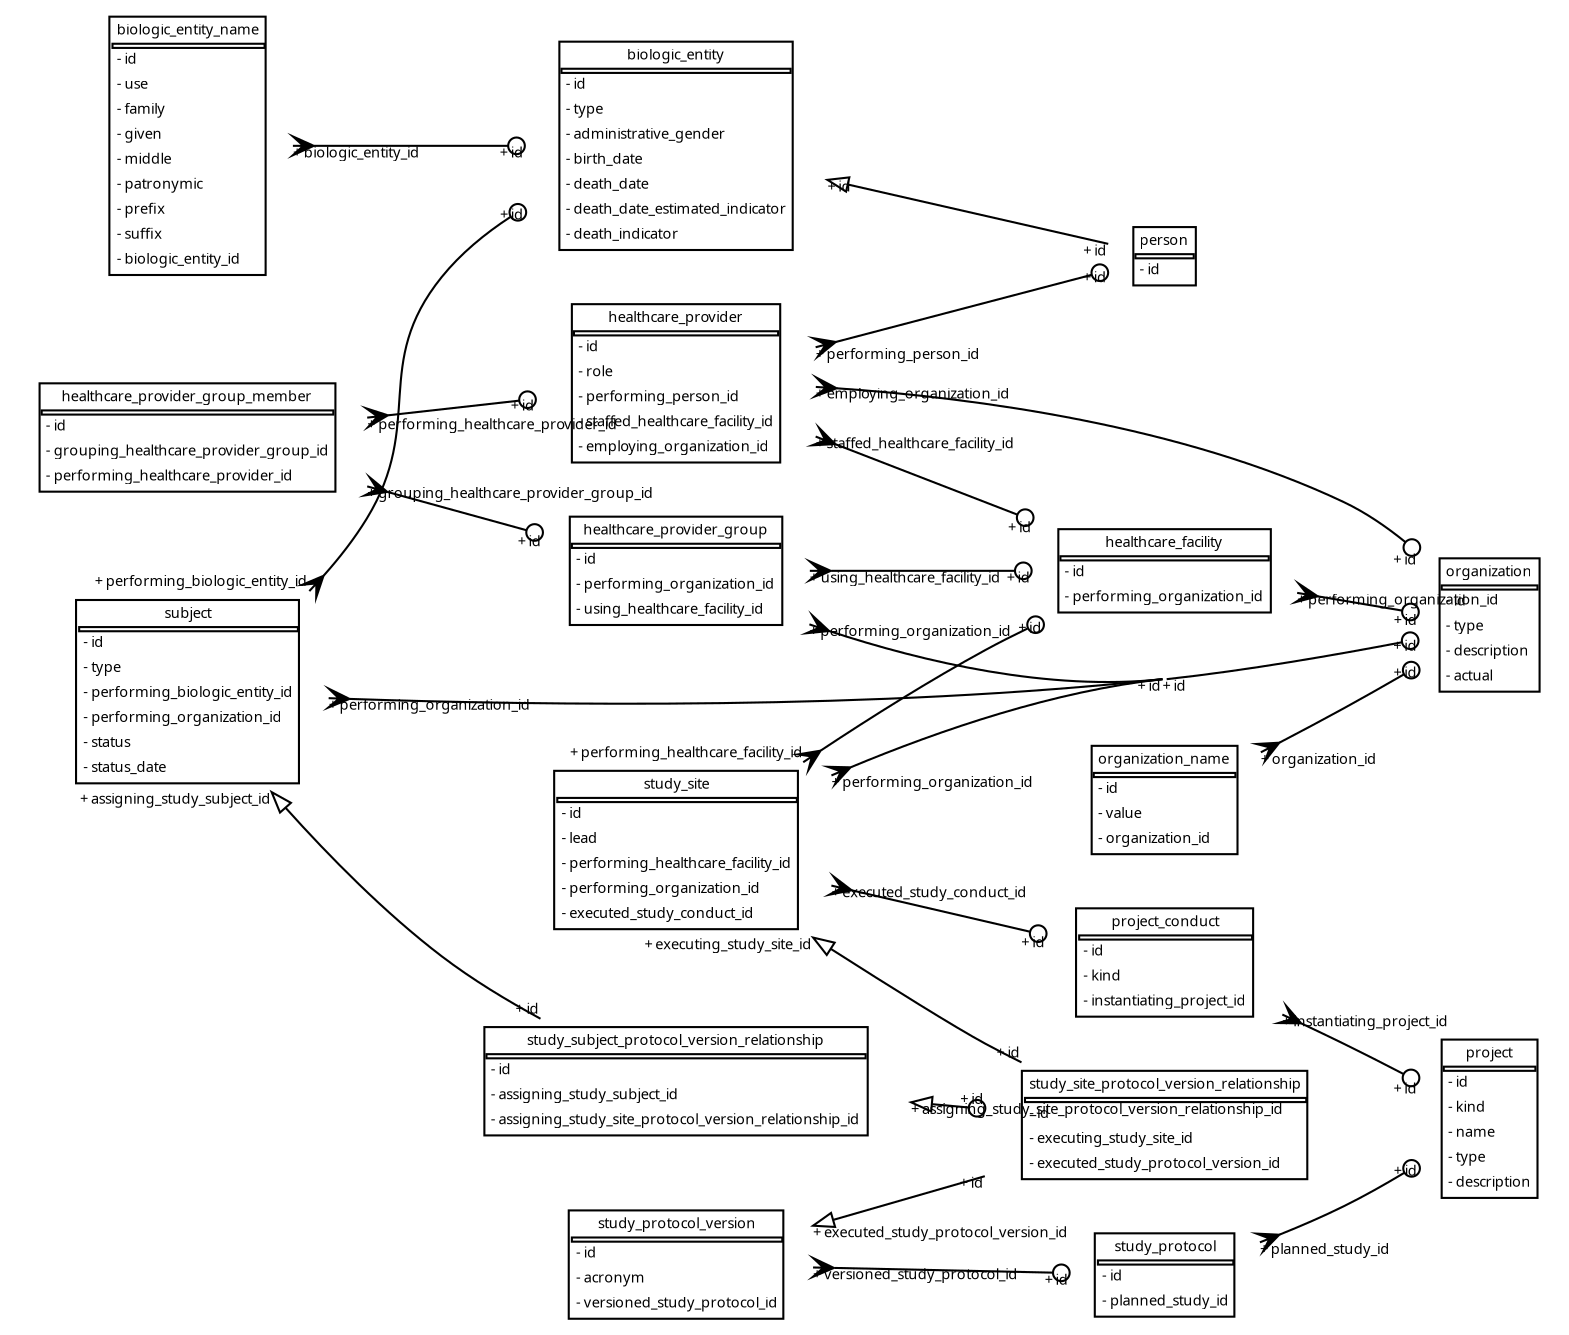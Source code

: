 digraph G {
	graph [bb="0,0,745,633",
		concentrate=True,
		mode=ipsep,
		overlap=ipsep,
		prog=dot,
		rankdir=LR,
		sep=0.01
	];
	node [label="\N"];
	biologic_entity_name	[fontname="Bitstream-Vera Sans",
		fontsize=7.0,
		height=1.8333,
		label=<<TABLE BORDER="1" CELLBORDER="0" CELLSPACING="0"><TR><TD ALIGN="CENTER">biologic_entity_name</TD></TR><TR><TD BORDER="1" CELLPADDING="0"></TD></TR><TR><TD ALIGN="LEFT" PORT="id">- id</TD></TR><TR><TD ALIGN="LEFT" PORT="use">- use</TD></TR><TR><TD ALIGN="LEFT" PORT="family">- family</TD></TR><TR><TD ALIGN="LEFT" PORT="given">- given</TD></TR><TR><TD ALIGN="LEFT" PORT="middle">- middle</TD></TR><TR><TD ALIGN="LEFT" PORT="patronymic">- patronymic</TD></TR><TR><TD ALIGN="LEFT" PORT="prefix">- prefix</TD></TR><TR><TD ALIGN="LEFT" PORT="suffix">- suffix</TD></TR><TR><TD ALIGN="LEFT" PORT="biologic_entity_id">- biologic_entity_id</TD></TR></TABLE>>,
		pos="86,567",
		shape=plaintext,
		width=1.4028];
	biologic_entity	[fontname="Bitstream-Vera Sans",
		fontsize=7.0,
		height=1.5,
		label=<<TABLE BORDER="1" CELLBORDER="0" CELLSPACING="0"><TR><TD ALIGN="CENTER">biologic_entity</TD></TR><TR><TD BORDER="1" CELLPADDING="0"></TD></TR><TR><TD ALIGN="LEFT" PORT="id">- id</TD></TR><TR><TD ALIGN="LEFT" PORT="type">- type</TD></TR><TR><TD ALIGN="LEFT" PORT="administrative_gender">- administrative_gender</TD></TR><TR><TD ALIGN="LEFT" PORT="birth_date">- birth_date</TD></TR><TR><TD ALIGN="LEFT" PORT="death_date">- death_date</TD></TR><TR><TD ALIGN="LEFT" PORT="death_date_estimated_indicator">- death_date_estimated_indicator</TD></TR><TR><TD ALIGN="LEFT" PORT="death_indicator">- death_indicator</TD></TR></TABLE>>,
		pos="320.5,567",
		shape=plaintext,
		width=2.0139];
	biologic_entity_name -> biologic_entity	[arrowhead=odot,
		arrowtail=crow,
		dir=both,
		fontname="Bitstream-Vera Sans",
		fontsize=7.0,
		head_lp="239.92,563",
		headlabel="+ id",
		pos="s,136.59,567 e,247.92,567 146.77,567 175.1,567 209.34,567 239.84,567",
		tail_lp="173.09,563",
		taillabel="+ biologic_entity_id"];
	person	[fontname="Bitstream-Vera Sans",
		fontsize=7.0,
		height=0.5,
		label=<<TABLE BORDER="1" CELLBORDER="0" CELLSPACING="0"><TR><TD ALIGN="CENTER">person</TD></TR><TR><TD BORDER="1" CELLPADDING="0"></TD></TR><TR><TD ALIGN="LEFT" PORT="id">- id</TD></TR></TABLE>>,
		pos="555,514",
		shape=plaintext,
		width=0.75];
	biologic_entity -> person	[arrowhead=none,
		arrowtail=empty,
		dir=both,
		fontname="Bitstream-Vera Sans",
		fontsize=7.0,
		head_lp="519.95,515.94",
		headlabel="+ id",
		pos="s,393.15,550.67 402.96,548.43 446.76,538.45 497.83,526.8 527.95,519.94",
		tail_lp="401.15,546.67",
		taillabel="+ id"];
	organization	[fontname="Bitstream-Vera Sans",
		fontsize=7.0,
		height=1,
		label=<<TABLE BORDER="1" CELLBORDER="0" CELLSPACING="0"><TR><TD ALIGN="CENTER">organization</TD></TR><TR><TD BORDER="1" CELLPADDING="0"></TD></TR><TR><TD ALIGN="LEFT" PORT="id">- id</TD></TR><TR><TD ALIGN="LEFT" PORT="type">- type</TD></TR><TR><TD ALIGN="LEFT" PORT="description">- description</TD></TR><TR><TD ALIGN="LEFT" PORT="actual">- actual</TD></TR></TABLE>>,
		pos="711,337",
		shape=plaintext,
		width=0.94444];
	organization_name	[fontname="Bitstream-Vera Sans",
		fontsize=7.0,
		height=0.83333,
		label=<<TABLE BORDER="1" CELLBORDER="0" CELLSPACING="0"><TR><TD ALIGN="CENTER">organization_name</TD></TR><TR><TD BORDER="1" CELLPADDING="0"></TD></TR><TR><TD ALIGN="LEFT" PORT="id">- id</TD></TR><TR><TD ALIGN="LEFT" PORT="value">- value</TD></TR><TR><TD ALIGN="LEFT" PORT="organization_id">- organization_id</TD></TR></TABLE>>,
		pos="555,253",
		shape=plaintext,
		width=1.2778];
	organization_name -> organization	[arrowhead=odot,
		arrowtail=crow,
		dir=both,
		fontname="Bitstream-Vera Sans",
		fontsize=7.0,
		head_lp="668.84,313.35",
		headlabel="+ id",
		pos="s,601.21,275.89 e,676.84,317.35 610.14,280.53 620.43,285.91 631.08,291.56 641,297 650.38,302.15 660.39,307.83 669.79,313.26",
		tail_lp="633.71,271.89",
		taillabel="+ organization_id"];
	healthcare_facility	[fontname="Bitstream-Vera Sans",
		fontsize=7.0,
		height=0.66667,
		label=<<TABLE BORDER="1" CELLBORDER="0" CELLSPACING="0"><TR><TD ALIGN="CENTER">healthcare_facility</TD></TR><TR><TD BORDER="1" CELLPADDING="0"></TD></TR><TR><TD ALIGN="LEFT" PORT="id">- id</TD></TR><TR><TD ALIGN="LEFT" PORT="performing_organization_id">- performing_organization_id</TD></TR></TABLE>>,
		pos="555,363",
		shape=plaintext,
		width=1.7639];
	healthcare_facility -> organization	[arrowhead=odot,
		arrowtail=crow,
		dir=both,
		fontname="Bitstream-Vera Sans",
		fontsize=7.0,
		head_lp="668.96,338.58",
		headlabel="+ id",
		pos="s,618.64,352.42 e,676.96,342.58 628.56,350.75 642.46,348.4 656.55,346.02 669.02,343.92",
		tail_lp="673.14,348.42",
		taillabel="+ performing_organization_id"];
	healthcare_provider	[fontname="Bitstream-Vera Sans",
		fontsize=7.0,
		height=1.1667,
		label=<<TABLE BORDER="1" CELLBORDER="0" CELLSPACING="0"><TR><TD ALIGN="CENTER">healthcare_provider</TD></TR><TR><TD BORDER="1" CELLPADDING="0"></TD></TR><TR><TD ALIGN="LEFT" PORT="id">- id</TD></TR><TR><TD ALIGN="LEFT" PORT="role">- role</TD></TR><TR><TD ALIGN="LEFT" PORT="performing_person_id">- performing_person_id</TD></TR><TR><TD ALIGN="LEFT" PORT="staffed_healthcare_facility_id">- staffed_healthcare_facility_id</TD></TR><TR><TD ALIGN="LEFT" PORT="employing_organization_id">- employing_organization_id</TD></TR></TABLE>>,
		pos="320.5,453",
		shape=plaintext,
		width=1.8611];
	healthcare_provider -> organization	[arrowhead=odot,
		arrowtail=crow,
		dir=both,
		fontname="Bitstream-Vera Sans",
		fontsize=7.0,
		head_lp="668.76,367.6",
		headlabel="+ id",
		pos="s,387.59,451.27 e,676.76,371.6 397.64,450.62 464.61,445.97 563.25,432.79 641,396 651.42,391.07 661.51,384.14 670.62,376.76",
		tail_lp="441.09,447.27",
		taillabel="+ employing_organization_id"];
	healthcare_provider -> person	[arrowhead=odot,
		arrowtail=crow,
		dir=both,
		fontname="Bitstream-Vera Sans",
		fontsize=7.0,
		head_lp="519.78,503.12",
		headlabel="+ id",
		pos="s,387.5,470.32 e,527.78,507.12 397.23,472.87 438.65,483.74 487.91,496.66 520.01,505.08",
		tail_lp="431.5,466.32",
		taillabel="+ performing_person_id"];
	healthcare_provider -> healthcare_facility	[arrowhead=odot,
		arrowtail=crow,
		dir=both,
		fontname="Bitstream-Vera Sans",
		fontsize=7.0,
		head_lp="483.83,383.07",
		headlabel="+ id",
		pos="s,387.5,427.45 e,491.83,387.07 396.88,423.82 424.94,412.96 456.64,400.69 484.18,390.03",
		tail_lp="445,423.45",
		taillabel="+ staffed_healthcare_facility_id"];
	healthcare_provider_group	[fontname="Bitstream-Vera Sans",
		fontsize=7.0,
		height=0.83333,
		label=<<TABLE BORDER="1" CELLBORDER="0" CELLSPACING="0"><TR><TD ALIGN="CENTER">healthcare_provider_group</TD></TR><TR><TD BORDER="1" CELLPADDING="0"></TD></TR><TR><TD ALIGN="LEFT" PORT="id">- id</TD></TR><TR><TD ALIGN="LEFT" PORT="performing_organization_id">- performing_organization_id</TD></TR><TR><TD ALIGN="LEFT" PORT="using_healthcare_facility_id">- using_healthcare_facility_id</TD></TR></TABLE>>,
		pos="320.5,363",
		shape=plaintext,
		width=1.7778];
	healthcare_provider_group -> organization	[arrowhead=odot,
		arrowtail=crow,
		dir=both,
		fontname="Bitstream-Vera Sans",
		fontsize=7.0,
		head_lp="546,307",
		headlabel="+ id",
		pos="s,384.51,337.31 393.99,334.11 439.51,319.14 499.68,305.1 554,311",
		tail_lp="439.01,333.31",
		taillabel="+ performing_organization_id"];
	healthcare_provider_group -> healthcare_facility	[arrowhead=odot,
		arrowtail=crow,
		dir=both,
		fontname="Bitstream-Vera Sans",
		fontsize=7.0,
		head_lp="483.19,367",
		headlabel="+ id",
		pos="s,384.72,363 e,491.19,363 395.01,363 423.15,363 455.17,363 483.06,363",
		tail_lp="439.72,359",
		taillabel="+ using_healthcare_facility_id"];
	healthcare_provider_group_member	[fontname="Bitstream-Vera Sans",
		fontsize=7.0,
		height=0.83333,
		label=<<TABLE BORDER="1" CELLBORDER="0" CELLSPACING="0"><TR><TD ALIGN="CENTER">healthcare_provider_group_member</TD></TR><TR><TD BORDER="1" CELLPADDING="0"></TD></TR><TR><TD ALIGN="LEFT" PORT="id">- id</TD></TR><TR><TD ALIGN="LEFT" PORT="grouping_healthcare_provider_group_id">- grouping_healthcare_provider_group_id</TD></TR><TR><TD ALIGN="LEFT" PORT="performing_healthcare_provider_id">- performing_healthcare_provider_id</TD></TR></TABLE>>,
		pos="86,427",
		shape=plaintext,
		width=2.3889];
	healthcare_provider_group_member -> healthcare_provider	[arrowhead=odot,
		arrowtail=crow,
		dir=both,
		fontname="Bitstream-Vera Sans",
		fontsize=7.0,
		head_lp="245.19,441.58",
		headlabel="+ id",
		pos="s,172.25,436.53 e,253.19,445.58 182.36,437.66 203.27,440 225.11,442.45 245.06,444.68",
		tail_lp="240.25,432.53",
		taillabel="+ performing_healthcare_provider_id"];
	healthcare_provider_group_member -> healthcare_provider_group	[arrowhead=odot,
		arrowtail=crow,
		dir=both,
		fontname="Bitstream-Vera Sans",
		fontsize=7.0,
		head_lp="248.47,376.35",
		headlabel="+ id",
		pos="s,172.25,403.53 e,256.47,380.35 182.14,400.81 204.35,394.7 227.62,388.29 248.56,382.53",
		tail_lp="249.25,399.53",
		taillabel="+ grouping_healthcare_provider_group_id"];
	project	[fontname="Bitstream-Vera Sans",
		fontsize=7.0,
		height=1.1667,
		label=<<TABLE BORDER="1" CELLBORDER="0" CELLSPACING="0"><TR><TD ALIGN="CENTER">project</TD></TR><TR><TD BORDER="1" CELLPADDING="0"></TD></TR><TR><TD ALIGN="LEFT" PORT="id">- id</TD></TR><TR><TD ALIGN="LEFT" PORT="kind">- kind</TD></TR><TR><TD ALIGN="LEFT" PORT="name">- name</TD></TR><TR><TD ALIGN="LEFT" PORT="type">- type</TD></TR><TR><TD ALIGN="LEFT" PORT="description">- description</TD></TR></TABLE>>,
		pos="711,100",
		shape=plaintext,
		width=0.94444];
	project_conduct	[fontname="Bitstream-Vera Sans",
		fontsize=7.0,
		height=0.83333,
		label=<<TABLE BORDER="1" CELLBORDER="0" CELLSPACING="0"><TR><TD ALIGN="CENTER">project_conduct</TD></TR><TR><TD BORDER="1" CELLPADDING="0"></TD></TR><TR><TD ALIGN="LEFT" PORT="id">- id</TD></TR><TR><TD ALIGN="LEFT" PORT="kind">- kind</TD></TR><TR><TD ALIGN="LEFT" PORT="instantiating_project_id">- instantiating_project_id</TD></TR></TABLE>>,
		pos="555,175",
		shape=plaintext,
		width=1.5694];
	project_conduct -> project	[arrowhead=odot,
		arrowtail=crow,
		dir=both,
		fontname="Bitstream-Vera Sans",
		fontsize=7.0,
		head_lp="668.83,113.74",
		headlabel="+ id",
		pos="s,611.52,150.02 e,676.83,117.74 620.82,145.67 627.65,142.46 634.48,139.19 641,136 650.29,131.45 660.19,126.4 669.51,121.56",
		tail_lp="659.02,146.02",
		taillabel="+ instantiating_project_id"];
	subject	[fontname="Bitstream-Vera Sans",
		fontsize=7.0,
		height=1.3333,
		label=<<TABLE BORDER="1" CELLBORDER="0" CELLSPACING="0"><TR><TD ALIGN="CENTER">subject</TD></TR><TR><TD BORDER="1" CELLPADDING="0"></TD></TR><TR><TD ALIGN="LEFT" PORT="id">- id</TD></TR><TR><TD ALIGN="LEFT" PORT="type">- type</TD></TR><TR><TD ALIGN="LEFT" PORT="performing_biologic_entity_id">- performing_biologic_entity_id</TD></TR><TR><TD ALIGN="LEFT" PORT="performing_organization_id">- performing_organization_id</TD></TR><TR><TD ALIGN="LEFT" PORT="status">- status</TD></TR><TR><TD ALIGN="LEFT" PORT="status_date">- status_date</TD></TR></TABLE>>,
		pos="86,305",
		shape=plaintext,
		width=1.875];
	subject -> biologic_entity	[arrowhead=odot,
		arrowtail=crow,
		dir=both,
		fontname="Bitstream-Vera Sans",
		fontsize=7.0,
		head_lp="239.96,533.22",
		headlabel="+ id",
		pos="s,144.48,353.27 e,247.96,537.22 151.33,360.67 159.01,369.27 166.17,378.47 172,388 200.17,434.05 174.11,461.98 208,504 217.07,515.24 \
228.72,524.84 241.05,532.9",
		tail_lp="85.976,357.27",
		taillabel="+ performing_biologic_entity_id"];
	subject -> organization	[arrowhead=odot,
		arrowtail=crow,
		dir=both,
		fontname="Bitstream-Vera Sans",
		fontsize=7.0,
		head_lp="562,307",
		headlabel="+ id",
		pos="s,153.75,301.88 163.89,301.52 256.67,298.35 417.25,296.15 554,311",
		tail_lp="208.25,297.88",
		taillabel="+ performing_organization_id"];
	study_subject_protocol_version_relationship	[fontname="Bitstream-Vera Sans",
		fontsize=7.0,
		height=0.83333,
		label=<<TABLE BORDER="1" CELLBORDER="0" CELLSPACING="0"><TR><TD ALIGN="CENTER">study_subject_protocol_version_relationship</TD></TR><TR><TD BORDER="1" CELLPADDING="0"></TD></TR><TR><TD ALIGN="LEFT" PORT="id">- id</TD></TR><TR><TD ALIGN="LEFT" PORT="assigning_study_subject_id">- assigning_study_subject_id</TD></TR><TR><TD ALIGN="LEFT" PORT="assigning_study_site_protocol_version_relationship_id">- assigning_study_site_protocol_version_relationship_id</TD></TR></TABLE>>,
		pos="320.5,118",
		shape=plaintext,
		width=3.125];
	subject -> study_subject_protocol_version_relationship	[arrowhead=none,
		arrowtail=empty,
		dir=both,
		fontname="Bitstream-Vera Sans",
		fontsize=7.0,
		head_lp="247.44,152.01",
		headlabel="+ id",
		pos="s,126.39,256.79 133.1,249.22 154.38,225.53 180.91,198.67 208,178 222.51,166.93 239.33,156.74 255.44,148.01",
		tail_lp="72.387,252.79",
		taillabel="+ assigning_study_subject_id"];
	study_protocol	[fontname="Bitstream-Vera Sans",
		fontsize=7.0,
		height=0.66667,
		label=<<TABLE BORDER="1" CELLBORDER="0" CELLSPACING="0"><TR><TD ALIGN="CENTER">study_protocol</TD></TR><TR><TD BORDER="1" CELLPADDING="0"></TD></TR><TR><TD ALIGN="LEFT" PORT="id">- id</TD></TR><TR><TD ALIGN="LEFT" PORT="planned_study_id">- planned_study_id</TD></TR></TABLE>>,
		pos="555,25",
		shape=plaintext,
		width=1.2639];
	study_protocol -> project	[arrowhead=odot,
		arrowtail=crow,
		dir=both,
		fontname="Bitstream-Vera Sans",
		fontsize=7.0,
		head_lp="668.98,74.273",
		headlabel="+ id",
		pos="s,600.75,40.677 e,676.98,78.273 610.17,44.378 620.55,48.552 631.22,53.172 641,58 650.62,62.749 660.65,68.41 669.99,74.014",
		tail_lp="637.25,36.677",
		taillabel="+ planned_study_id"];
	study_protocol_version	[fontname="Bitstream-Vera Sans",
		fontsize=7.0,
		height=0.83333,
		label=<<TABLE BORDER="1" CELLBORDER="0" CELLSPACING="0"><TR><TD ALIGN="CENTER">study_protocol_version</TD></TR><TR><TD BORDER="1" CELLPADDING="0"></TD></TR><TR><TD ALIGN="LEFT" PORT="id">- id</TD></TR><TR><TD ALIGN="LEFT" PORT="acronym">- acronym</TD></TR><TR><TD ALIGN="LEFT" PORT="versioned_study_protocol_id">- versioned_study_protocol_id</TD></TR></TABLE>>,
		pos="320.5,30",
		shape=plaintext,
		width=1.8194];
	study_protocol_version -> study_protocol	[arrowhead=odot,
		arrowtail=crow,
		dir=both,
		fontname="Bitstream-Vera Sans",
		fontsize=7.0,
		head_lp="501.44,29.958",
		headlabel="+ id",
		pos="s,386.26,28.607 e,509.44,25.958 396.58,28.385 430.77,27.65 470.41,26.798 501.36,26.132",
		tail_lp="442.76,24.607",
		taillabel="+ versioned_study_protocol_id"];
	study_site_protocol_version_relationship	[fontname="Bitstream-Vera Sans",
		fontsize=7.0,
		height=0.83333,
		label=<<TABLE BORDER="1" CELLBORDER="0" CELLSPACING="0"><TR><TD ALIGN="CENTER">study_site_protocol_version_relationship</TD></TR><TR><TD BORDER="1" CELLPADDING="0"></TD></TR><TR><TD ALIGN="LEFT" PORT="id">- id</TD></TR><TR><TD ALIGN="LEFT" PORT="executing_study_site_id">- executing_study_site_id</TD></TR><TR><TD ALIGN="LEFT" PORT="executed_study_protocol_version_id">- executed_study_protocol_version_id</TD></TR></TABLE>>,
		pos="555,97",
		shape=plaintext,
		width=2.3889];
	study_protocol_version -> study_site_protocol_version_relationship	[arrowhead=none,
		arrowtail=empty,
		dir=both,
		fontname="Bitstream-Vera Sans",
		fontsize=7.0,
		head_lp="460.71,68.422",
		headlabel="+ id",
		pos="s,386.26,48.663 396.02,51.474 419.18,58.147 444.88,65.554 468.71,72.422",
		tail_lp="456.76,52.663",
		taillabel="+ executed_study_protocol_version_id"];
	study_site	[fontname="Bitstream-Vera Sans",
		fontsize=7.0,
		height=1.1667,
		label=<<TABLE BORDER="1" CELLBORDER="0" CELLSPACING="0"><TR><TD ALIGN="CENTER">study_site</TD></TR><TR><TD BORDER="1" CELLPADDING="0"></TD></TR><TR><TD ALIGN="LEFT" PORT="id">- id</TD></TR><TR><TD ALIGN="LEFT" PORT="lead">- lead</TD></TR><TR><TD ALIGN="LEFT" PORT="performing_healthcare_facility_id">- performing_healthcare_facility_id</TD></TR><TR><TD ALIGN="LEFT" PORT="performing_organization_id">- performing_organization_id</TD></TR><TR><TD ALIGN="LEFT" PORT="executed_study_conduct_id">- executed_study_conduct_id</TD></TR></TABLE>>,
		pos="320.5,229",
		shape=plaintext,
		width=2.0694];
	study_site -> organization	[arrowhead=odot,
		arrowtail=crow,
		dir=both,
		fontname="Bitstream-Vera Sans",
		fontsize=7.0,
		head_lp="668.81,326.23",
		headlabel="+ id",
		pos="s,395.08,264.79 404.45,268.75 447.86,286.82 502.56,305.42 554,311;e,676.81,330.23 556,311 594.48,315.18 637.93,322.78 668.84,328.69",
		tail_lp="449.58,260.79",
		taillabel="+ performing_organization_id"];
	study_site -> healthcare_facility	[arrowhead=odot,
		arrowtail=crow,
		dir=both,
		fontname="Bitstream-Vera Sans",
		fontsize=7.0,
		head_lp="504.71,334.87",
		headlabel="+ id",
		pos="s,381.55,271.13 e,496.71,338.87 390.03,276.79 414.45,292.95 442.48,310.56 469,325 475.46,328.52 482.32,331.99 489.22,335.32",
		tail_lp="316.55,275.13",
		taillabel="+ performing_healthcare_facility_id"];
	study_site -> project_conduct	[arrowhead=odot,
		arrowtail=crow,
		dir=both,
		fontname="Bitstream-Vera Sans",
		fontsize=7.0,
		head_lp="490.24,183.95",
		headlabel="+ id",
		pos="s,395.06,211.91 e,498.24,187.95 404.99,209.61 433.06,203.09 463.91,195.92 490.22,189.81",
		tail_lp="449.56,215.91",
		taillabel="+ executed_study_conduct_id"];
	study_site -> study_site_protocol_version_relationship	[arrowhead=none,
		arrowtail=empty,
		dir=both,
		fontname="Bitstream-Vera Sans",
		fontsize=7.0,
		head_lp="478.32,131.06",
		headlabel="+ id",
		pos="s,386.31,186.96 394.9,181.46 424.02,162.87 454.1,144.07 469,136 474.57,132.98 480.41,129.98 486.32,127.06",
		tail_lp="338.31,182.96",
		taillabel="+ executing_study_site_id"];
	study_subject_protocol_version_relationship -> study_site_protocol_version_relationship	[arrowhead=odot,
		arrowtail=empty,
		dir=both,
		fontname="Bitstream-Vera Sans",
		fontsize=7.0,
		head_lp="460.95,108.68",
		headlabel="+ id",
		pos="s,433.32,107.9 e,468.95,104.68 443.44,106.99 449.22,106.46 454.99,105.94 460.67,105.43",
		tail_lp="536.82,103.9",
		taillabel="+ assigning_study_site_protocol_version_relationship_id"];
}
